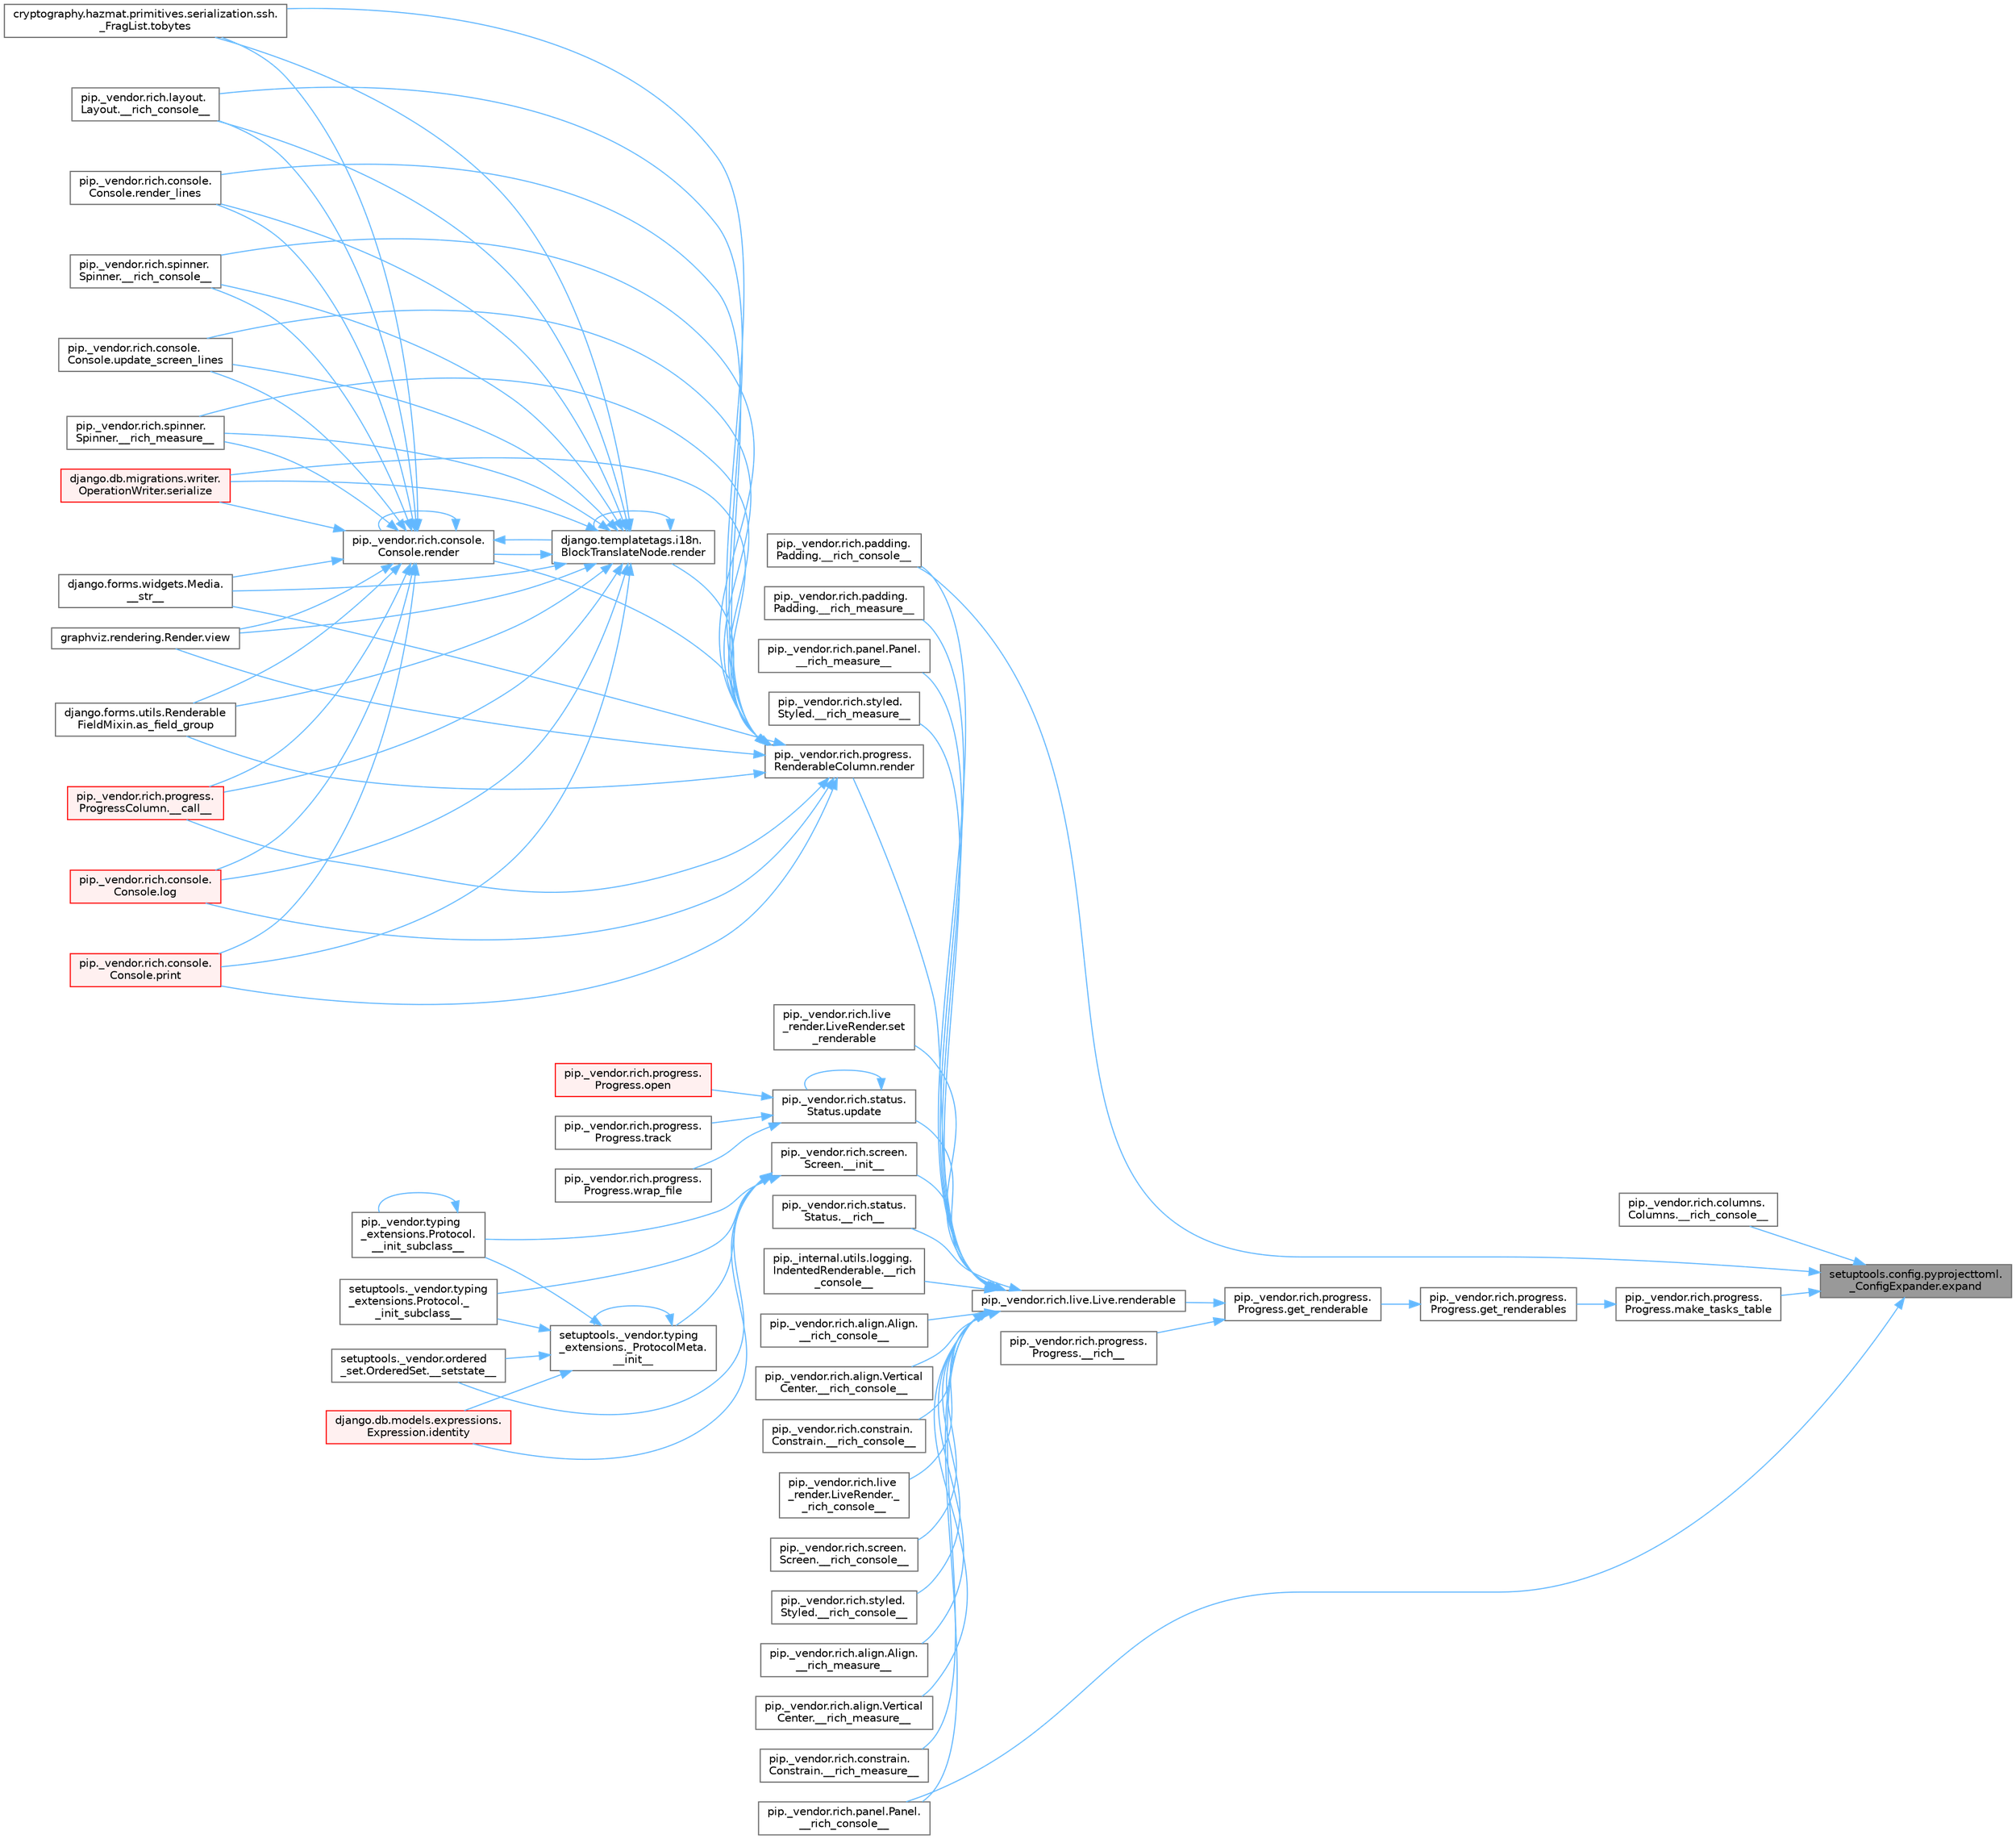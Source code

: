 digraph "setuptools.config.pyprojecttoml._ConfigExpander.expand"
{
 // LATEX_PDF_SIZE
  bgcolor="transparent";
  edge [fontname=Helvetica,fontsize=10,labelfontname=Helvetica,labelfontsize=10];
  node [fontname=Helvetica,fontsize=10,shape=box,height=0.2,width=0.4];
  rankdir="RL";
  Node1 [id="Node000001",label="setuptools.config.pyprojecttoml.\l_ConfigExpander.expand",height=0.2,width=0.4,color="gray40", fillcolor="grey60", style="filled", fontcolor="black",tooltip=" "];
  Node1 -> Node2 [id="edge1_Node000001_Node000002",dir="back",color="steelblue1",style="solid",tooltip=" "];
  Node2 [id="Node000002",label="pip._vendor.rich.columns.\lColumns.__rich_console__",height=0.2,width=0.4,color="grey40", fillcolor="white", style="filled",URL="$classpip_1_1__vendor_1_1rich_1_1columns_1_1_columns.html#aaae297ec38827f15d1d15327be4e4a12",tooltip=" "];
  Node1 -> Node3 [id="edge2_Node000001_Node000003",dir="back",color="steelblue1",style="solid",tooltip=" "];
  Node3 [id="Node000003",label="pip._vendor.rich.padding.\lPadding.__rich_console__",height=0.2,width=0.4,color="grey40", fillcolor="white", style="filled",URL="$classpip_1_1__vendor_1_1rich_1_1padding_1_1_padding.html#a23e27b4fb591fa1a4b6a04c497729077",tooltip=" "];
  Node1 -> Node4 [id="edge3_Node000001_Node000004",dir="back",color="steelblue1",style="solid",tooltip=" "];
  Node4 [id="Node000004",label="pip._vendor.rich.panel.Panel.\l__rich_console__",height=0.2,width=0.4,color="grey40", fillcolor="white", style="filled",URL="$classpip_1_1__vendor_1_1rich_1_1panel_1_1_panel.html#a6c612abd2dc827e0625fba926d709fb6",tooltip=" "];
  Node1 -> Node5 [id="edge4_Node000001_Node000005",dir="back",color="steelblue1",style="solid",tooltip=" "];
  Node5 [id="Node000005",label="pip._vendor.rich.progress.\lProgress.make_tasks_table",height=0.2,width=0.4,color="grey40", fillcolor="white", style="filled",URL="$classpip_1_1__vendor_1_1rich_1_1progress_1_1_progress.html#a42f4570b586d6cc467773cc7303b830d",tooltip=" "];
  Node5 -> Node6 [id="edge5_Node000005_Node000006",dir="back",color="steelblue1",style="solid",tooltip=" "];
  Node6 [id="Node000006",label="pip._vendor.rich.progress.\lProgress.get_renderables",height=0.2,width=0.4,color="grey40", fillcolor="white", style="filled",URL="$classpip_1_1__vendor_1_1rich_1_1progress_1_1_progress.html#ae329cb9b10713e0971717cebcf2d234f",tooltip=" "];
  Node6 -> Node7 [id="edge6_Node000006_Node000007",dir="back",color="steelblue1",style="solid",tooltip=" "];
  Node7 [id="Node000007",label="pip._vendor.rich.progress.\lProgress.get_renderable",height=0.2,width=0.4,color="grey40", fillcolor="white", style="filled",URL="$classpip_1_1__vendor_1_1rich_1_1progress_1_1_progress.html#ab746045f5e787bfde4a7a7e815b17a14",tooltip=" "];
  Node7 -> Node8 [id="edge7_Node000007_Node000008",dir="back",color="steelblue1",style="solid",tooltip=" "];
  Node8 [id="Node000008",label="pip._vendor.rich.progress.\lProgress.__rich__",height=0.2,width=0.4,color="grey40", fillcolor="white", style="filled",URL="$classpip_1_1__vendor_1_1rich_1_1progress_1_1_progress.html#adfc2c3c96fc19f9857390a0ea107bd97",tooltip=" "];
  Node7 -> Node9 [id="edge8_Node000007_Node000009",dir="back",color="steelblue1",style="solid",tooltip=" "];
  Node9 [id="Node000009",label="pip._vendor.rich.live.Live.renderable",height=0.2,width=0.4,color="grey40", fillcolor="white", style="filled",URL="$classpip_1_1__vendor_1_1rich_1_1live_1_1_live.html#adbdec7c7c6ac9070814e96b505a173c1",tooltip=" "];
  Node9 -> Node10 [id="edge9_Node000009_Node000010",dir="back",color="steelblue1",style="solid",tooltip=" "];
  Node10 [id="Node000010",label="pip._vendor.rich.screen.\lScreen.__init__",height=0.2,width=0.4,color="grey40", fillcolor="white", style="filled",URL="$classpip_1_1__vendor_1_1rich_1_1screen_1_1_screen.html#a22f6d80765fbc681aed44b087ec45446",tooltip=" "];
  Node10 -> Node11 [id="edge10_Node000010_Node000011",dir="back",color="steelblue1",style="solid",tooltip=" "];
  Node11 [id="Node000011",label="setuptools._vendor.typing\l_extensions._ProtocolMeta.\l__init__",height=0.2,width=0.4,color="grey40", fillcolor="white", style="filled",URL="$classsetuptools_1_1__vendor_1_1typing__extensions_1_1___protocol_meta.html#a7bbaff8ac6d19534b46bca363ee0b43a",tooltip=" "];
  Node11 -> Node11 [id="edge11_Node000011_Node000011",dir="back",color="steelblue1",style="solid",tooltip=" "];
  Node11 -> Node12 [id="edge12_Node000011_Node000012",dir="back",color="steelblue1",style="solid",tooltip=" "];
  Node12 [id="Node000012",label="pip._vendor.typing\l_extensions.Protocol.\l__init_subclass__",height=0.2,width=0.4,color="grey40", fillcolor="white", style="filled",URL="$classpip_1_1__vendor_1_1typing__extensions_1_1_protocol.html#a2916efc86cebb8aba6deb7fd30b33988",tooltip=" "];
  Node12 -> Node12 [id="edge13_Node000012_Node000012",dir="back",color="steelblue1",style="solid",tooltip=" "];
  Node11 -> Node13 [id="edge14_Node000011_Node000013",dir="back",color="steelblue1",style="solid",tooltip=" "];
  Node13 [id="Node000013",label="setuptools._vendor.typing\l_extensions.Protocol._\l_init_subclass__",height=0.2,width=0.4,color="grey40", fillcolor="white", style="filled",URL="$classsetuptools_1_1__vendor_1_1typing__extensions_1_1_protocol.html#ac6cbebc092a4724ab3704c5334059874",tooltip=" "];
  Node11 -> Node14 [id="edge15_Node000011_Node000014",dir="back",color="steelblue1",style="solid",tooltip=" "];
  Node14 [id="Node000014",label="setuptools._vendor.ordered\l_set.OrderedSet.__setstate__",height=0.2,width=0.4,color="grey40", fillcolor="white", style="filled",URL="$classsetuptools_1_1__vendor_1_1ordered__set_1_1_ordered_set.html#aa7f7de9d987829525d06db565fe1b4a1",tooltip=" "];
  Node11 -> Node15 [id="edge16_Node000011_Node000015",dir="back",color="steelblue1",style="solid",tooltip=" "];
  Node15 [id="Node000015",label="django.db.models.expressions.\lExpression.identity",height=0.2,width=0.4,color="red", fillcolor="#FFF0F0", style="filled",URL="$classdjango_1_1db_1_1models_1_1expressions_1_1_expression.html#a10048810b5eb8641acf3bc150731b925",tooltip=" "];
  Node10 -> Node12 [id="edge17_Node000010_Node000012",dir="back",color="steelblue1",style="solid",tooltip=" "];
  Node10 -> Node13 [id="edge18_Node000010_Node000013",dir="back",color="steelblue1",style="solid",tooltip=" "];
  Node10 -> Node14 [id="edge19_Node000010_Node000014",dir="back",color="steelblue1",style="solid",tooltip=" "];
  Node10 -> Node15 [id="edge20_Node000010_Node000015",dir="back",color="steelblue1",style="solid",tooltip=" "];
  Node9 -> Node42 [id="edge21_Node000009_Node000042",dir="back",color="steelblue1",style="solid",tooltip=" "];
  Node42 [id="Node000042",label="pip._vendor.rich.status.\lStatus.__rich__",height=0.2,width=0.4,color="grey40", fillcolor="white", style="filled",URL="$classpip_1_1__vendor_1_1rich_1_1status_1_1_status.html#ad0400b8f53bb4765ac88deb00d4b067e",tooltip=" "];
  Node9 -> Node43 [id="edge22_Node000009_Node000043",dir="back",color="steelblue1",style="solid",tooltip=" "];
  Node43 [id="Node000043",label="pip._internal.utils.logging.\lIndentedRenderable.__rich\l_console__",height=0.2,width=0.4,color="grey40", fillcolor="white", style="filled",URL="$classpip_1_1__internal_1_1utils_1_1logging_1_1_indented_renderable.html#ac062d96315bc4c32d75237b9acfa91c7",tooltip=" "];
  Node9 -> Node44 [id="edge23_Node000009_Node000044",dir="back",color="steelblue1",style="solid",tooltip=" "];
  Node44 [id="Node000044",label="pip._vendor.rich.align.Align.\l__rich_console__",height=0.2,width=0.4,color="grey40", fillcolor="white", style="filled",URL="$classpip_1_1__vendor_1_1rich_1_1align_1_1_align.html#afd4f8994e1355e2c22c2aa1145f0d400",tooltip=" "];
  Node9 -> Node45 [id="edge24_Node000009_Node000045",dir="back",color="steelblue1",style="solid",tooltip=" "];
  Node45 [id="Node000045",label="pip._vendor.rich.align.Vertical\lCenter.__rich_console__",height=0.2,width=0.4,color="grey40", fillcolor="white", style="filled",URL="$classpip_1_1__vendor_1_1rich_1_1align_1_1_vertical_center.html#a001f705e33eb498f4d9c13249aa09cd8",tooltip=" "];
  Node9 -> Node46 [id="edge25_Node000009_Node000046",dir="back",color="steelblue1",style="solid",tooltip=" "];
  Node46 [id="Node000046",label="pip._vendor.rich.constrain.\lConstrain.__rich_console__",height=0.2,width=0.4,color="grey40", fillcolor="white", style="filled",URL="$classpip_1_1__vendor_1_1rich_1_1constrain_1_1_constrain.html#ae3ecbe4f7b8575b5b65f308633f3d84a",tooltip=" "];
  Node9 -> Node47 [id="edge26_Node000009_Node000047",dir="back",color="steelblue1",style="solid",tooltip=" "];
  Node47 [id="Node000047",label="pip._vendor.rich.live\l_render.LiveRender._\l_rich_console__",height=0.2,width=0.4,color="grey40", fillcolor="white", style="filled",URL="$classpip_1_1__vendor_1_1rich_1_1live__render_1_1_live_render.html#ad912ba8e93bac99aa63c5291cf34b87b",tooltip=" "];
  Node9 -> Node3 [id="edge27_Node000009_Node000003",dir="back",color="steelblue1",style="solid",tooltip=" "];
  Node9 -> Node4 [id="edge28_Node000009_Node000004",dir="back",color="steelblue1",style="solid",tooltip=" "];
  Node9 -> Node48 [id="edge29_Node000009_Node000048",dir="back",color="steelblue1",style="solid",tooltip=" "];
  Node48 [id="Node000048",label="pip._vendor.rich.screen.\lScreen.__rich_console__",height=0.2,width=0.4,color="grey40", fillcolor="white", style="filled",URL="$classpip_1_1__vendor_1_1rich_1_1screen_1_1_screen.html#a5da09dde31d7cd9ba21f9800a67f5c04",tooltip=" "];
  Node9 -> Node49 [id="edge30_Node000009_Node000049",dir="back",color="steelblue1",style="solid",tooltip=" "];
  Node49 [id="Node000049",label="pip._vendor.rich.styled.\lStyled.__rich_console__",height=0.2,width=0.4,color="grey40", fillcolor="white", style="filled",URL="$classpip_1_1__vendor_1_1rich_1_1styled_1_1_styled.html#ad2b41aa2911394ea81c2ea590ae7d588",tooltip=" "];
  Node9 -> Node50 [id="edge31_Node000009_Node000050",dir="back",color="steelblue1",style="solid",tooltip=" "];
  Node50 [id="Node000050",label="pip._vendor.rich.align.Align.\l__rich_measure__",height=0.2,width=0.4,color="grey40", fillcolor="white", style="filled",URL="$classpip_1_1__vendor_1_1rich_1_1align_1_1_align.html#af7852bebb526ddcc7effed71efb242cf",tooltip=" "];
  Node9 -> Node51 [id="edge32_Node000009_Node000051",dir="back",color="steelblue1",style="solid",tooltip=" "];
  Node51 [id="Node000051",label="pip._vendor.rich.align.Vertical\lCenter.__rich_measure__",height=0.2,width=0.4,color="grey40", fillcolor="white", style="filled",URL="$classpip_1_1__vendor_1_1rich_1_1align_1_1_vertical_center.html#a7a692ada7be63914dd9c93489268dccf",tooltip=" "];
  Node9 -> Node52 [id="edge33_Node000009_Node000052",dir="back",color="steelblue1",style="solid",tooltip=" "];
  Node52 [id="Node000052",label="pip._vendor.rich.constrain.\lConstrain.__rich_measure__",height=0.2,width=0.4,color="grey40", fillcolor="white", style="filled",URL="$classpip_1_1__vendor_1_1rich_1_1constrain_1_1_constrain.html#afd77ff426e7fb8650f8179677c8be99d",tooltip=" "];
  Node9 -> Node53 [id="edge34_Node000009_Node000053",dir="back",color="steelblue1",style="solid",tooltip=" "];
  Node53 [id="Node000053",label="pip._vendor.rich.padding.\lPadding.__rich_measure__",height=0.2,width=0.4,color="grey40", fillcolor="white", style="filled",URL="$classpip_1_1__vendor_1_1rich_1_1padding_1_1_padding.html#a54c9564b765b9835d72f4390b0753b1d",tooltip=" "];
  Node9 -> Node54 [id="edge35_Node000009_Node000054",dir="back",color="steelblue1",style="solid",tooltip=" "];
  Node54 [id="Node000054",label="pip._vendor.rich.panel.Panel.\l__rich_measure__",height=0.2,width=0.4,color="grey40", fillcolor="white", style="filled",URL="$classpip_1_1__vendor_1_1rich_1_1panel_1_1_panel.html#afe0c3ee9c576add635acabbcabd69263",tooltip=" "];
  Node9 -> Node55 [id="edge36_Node000009_Node000055",dir="back",color="steelblue1",style="solid",tooltip=" "];
  Node55 [id="Node000055",label="pip._vendor.rich.styled.\lStyled.__rich_measure__",height=0.2,width=0.4,color="grey40", fillcolor="white", style="filled",URL="$classpip_1_1__vendor_1_1rich_1_1styled_1_1_styled.html#acc2c5f9df88cf6b573238c8deab40ef1",tooltip=" "];
  Node9 -> Node56 [id="edge37_Node000009_Node000056",dir="back",color="steelblue1",style="solid",tooltip=" "];
  Node56 [id="Node000056",label="pip._vendor.rich.progress.\lRenderableColumn.render",height=0.2,width=0.4,color="grey40", fillcolor="white", style="filled",URL="$classpip_1_1__vendor_1_1rich_1_1progress_1_1_renderable_column.html#ab9778a61564a147ed0134e7b045a3858",tooltip=" "];
  Node56 -> Node57 [id="edge38_Node000056_Node000057",dir="back",color="steelblue1",style="solid",tooltip=" "];
  Node57 [id="Node000057",label="pip._vendor.rich.progress.\lProgressColumn.__call__",height=0.2,width=0.4,color="red", fillcolor="#FFF0F0", style="filled",URL="$classpip_1_1__vendor_1_1rich_1_1progress_1_1_progress_column.html#ae0c399be74222f949edb0fa5324cf6ea",tooltip=" "];
  Node56 -> Node60 [id="edge39_Node000056_Node000060",dir="back",color="steelblue1",style="solid",tooltip=" "];
  Node60 [id="Node000060",label="pip._vendor.rich.layout.\lLayout.__rich_console__",height=0.2,width=0.4,color="grey40", fillcolor="white", style="filled",URL="$classpip_1_1__vendor_1_1rich_1_1layout_1_1_layout.html#ac39cb3d17d2b0324ee1b0dada41a3ebd",tooltip=" "];
  Node56 -> Node61 [id="edge40_Node000056_Node000061",dir="back",color="steelblue1",style="solid",tooltip=" "];
  Node61 [id="Node000061",label="pip._vendor.rich.spinner.\lSpinner.__rich_console__",height=0.2,width=0.4,color="grey40", fillcolor="white", style="filled",URL="$classpip_1_1__vendor_1_1rich_1_1spinner_1_1_spinner.html#a6883d8dced19ac48d4dfc74f776357fd",tooltip=" "];
  Node56 -> Node62 [id="edge41_Node000056_Node000062",dir="back",color="steelblue1",style="solid",tooltip=" "];
  Node62 [id="Node000062",label="pip._vendor.rich.spinner.\lSpinner.__rich_measure__",height=0.2,width=0.4,color="grey40", fillcolor="white", style="filled",URL="$classpip_1_1__vendor_1_1rich_1_1spinner_1_1_spinner.html#a89745682c823c44a31bae8e8d07869f5",tooltip=" "];
  Node56 -> Node63 [id="edge42_Node000056_Node000063",dir="back",color="steelblue1",style="solid",tooltip=" "];
  Node63 [id="Node000063",label="django.forms.widgets.Media.\l__str__",height=0.2,width=0.4,color="grey40", fillcolor="white", style="filled",URL="$classdjango_1_1forms_1_1widgets_1_1_media.html#ae1651710548a7d9f14f036d035012d21",tooltip=" "];
  Node56 -> Node64 [id="edge43_Node000056_Node000064",dir="back",color="steelblue1",style="solid",tooltip=" "];
  Node64 [id="Node000064",label="django.forms.utils.Renderable\lFieldMixin.as_field_group",height=0.2,width=0.4,color="grey40", fillcolor="white", style="filled",URL="$classdjango_1_1forms_1_1utils_1_1_renderable_field_mixin.html#a1e9a1b4f790ea694431554267fd5d74c",tooltip=" "];
  Node56 -> Node65 [id="edge44_Node000056_Node000065",dir="back",color="steelblue1",style="solid",tooltip=" "];
  Node65 [id="Node000065",label="pip._vendor.rich.console.\lConsole.log",height=0.2,width=0.4,color="red", fillcolor="#FFF0F0", style="filled",URL="$classpip_1_1__vendor_1_1rich_1_1console_1_1_console.html#af9c77e39f9413fc2b134c60cfa23b0f1",tooltip=" "];
  Node56 -> Node453 [id="edge45_Node000056_Node000453",dir="back",color="steelblue1",style="solid",tooltip=" "];
  Node453 [id="Node000453",label="pip._vendor.rich.console.\lConsole.print",height=0.2,width=0.4,color="red", fillcolor="#FFF0F0", style="filled",URL="$classpip_1_1__vendor_1_1rich_1_1console_1_1_console.html#af954370cdbb49236b597f2c11064549d",tooltip=" "];
  Node56 -> Node535 [id="edge46_Node000056_Node000535",dir="back",color="steelblue1",style="solid",tooltip=" "];
  Node535 [id="Node000535",label="django.templatetags.i18n.\lBlockTranslateNode.render",height=0.2,width=0.4,color="grey40", fillcolor="white", style="filled",URL="$classdjango_1_1templatetags_1_1i18n_1_1_block_translate_node.html#aaf05bebfd02c1c4b676387ada0357832",tooltip=" "];
  Node535 -> Node57 [id="edge47_Node000535_Node000057",dir="back",color="steelblue1",style="solid",tooltip=" "];
  Node535 -> Node60 [id="edge48_Node000535_Node000060",dir="back",color="steelblue1",style="solid",tooltip=" "];
  Node535 -> Node61 [id="edge49_Node000535_Node000061",dir="back",color="steelblue1",style="solid",tooltip=" "];
  Node535 -> Node62 [id="edge50_Node000535_Node000062",dir="back",color="steelblue1",style="solid",tooltip=" "];
  Node535 -> Node63 [id="edge51_Node000535_Node000063",dir="back",color="steelblue1",style="solid",tooltip=" "];
  Node535 -> Node64 [id="edge52_Node000535_Node000064",dir="back",color="steelblue1",style="solid",tooltip=" "];
  Node535 -> Node65 [id="edge53_Node000535_Node000065",dir="back",color="steelblue1",style="solid",tooltip=" "];
  Node535 -> Node453 [id="edge54_Node000535_Node000453",dir="back",color="steelblue1",style="solid",tooltip=" "];
  Node535 -> Node535 [id="edge55_Node000535_Node000535",dir="back",color="steelblue1",style="solid",tooltip=" "];
  Node535 -> Node536 [id="edge56_Node000535_Node000536",dir="back",color="steelblue1",style="solid",tooltip=" "];
  Node536 [id="Node000536",label="pip._vendor.rich.console.\lConsole.render",height=0.2,width=0.4,color="grey40", fillcolor="white", style="filled",URL="$classpip_1_1__vendor_1_1rich_1_1console_1_1_console.html#a9551b8254c573105adde80622393a938",tooltip=" "];
  Node536 -> Node57 [id="edge57_Node000536_Node000057",dir="back",color="steelblue1",style="solid",tooltip=" "];
  Node536 -> Node60 [id="edge58_Node000536_Node000060",dir="back",color="steelblue1",style="solid",tooltip=" "];
  Node536 -> Node61 [id="edge59_Node000536_Node000061",dir="back",color="steelblue1",style="solid",tooltip=" "];
  Node536 -> Node62 [id="edge60_Node000536_Node000062",dir="back",color="steelblue1",style="solid",tooltip=" "];
  Node536 -> Node63 [id="edge61_Node000536_Node000063",dir="back",color="steelblue1",style="solid",tooltip=" "];
  Node536 -> Node64 [id="edge62_Node000536_Node000064",dir="back",color="steelblue1",style="solid",tooltip=" "];
  Node536 -> Node65 [id="edge63_Node000536_Node000065",dir="back",color="steelblue1",style="solid",tooltip=" "];
  Node536 -> Node453 [id="edge64_Node000536_Node000453",dir="back",color="steelblue1",style="solid",tooltip=" "];
  Node536 -> Node535 [id="edge65_Node000536_Node000535",dir="back",color="steelblue1",style="solid",tooltip=" "];
  Node536 -> Node536 [id="edge66_Node000536_Node000536",dir="back",color="steelblue1",style="solid",tooltip=" "];
  Node536 -> Node537 [id="edge67_Node000536_Node000537",dir="back",color="steelblue1",style="solid",tooltip=" "];
  Node537 [id="Node000537",label="pip._vendor.rich.console.\lConsole.render_lines",height=0.2,width=0.4,color="grey40", fillcolor="white", style="filled",URL="$classpip_1_1__vendor_1_1rich_1_1console_1_1_console.html#a5818808a49db20c5bee6986425f96f14",tooltip=" "];
  Node536 -> Node538 [id="edge68_Node000536_Node000538",dir="back",color="steelblue1",style="solid",tooltip=" "];
  Node538 [id="Node000538",label="django.db.migrations.writer.\lOperationWriter.serialize",height=0.2,width=0.4,color="red", fillcolor="#FFF0F0", style="filled",URL="$classdjango_1_1db_1_1migrations_1_1writer_1_1_operation_writer.html#a866e8d13e1c54a35d74e9a6b0383b2f8",tooltip=" "];
  Node536 -> Node610 [id="edge69_Node000536_Node000610",dir="back",color="steelblue1",style="solid",tooltip=" "];
  Node610 [id="Node000610",label="cryptography.hazmat.primitives.serialization.ssh.\l_FragList.tobytes",height=0.2,width=0.4,color="grey40", fillcolor="white", style="filled",URL="$classcryptography_1_1hazmat_1_1primitives_1_1serialization_1_1ssh_1_1___frag_list.html#a195dd4e7c741624829a13af53fa3de38",tooltip=" "];
  Node536 -> Node611 [id="edge70_Node000536_Node000611",dir="back",color="steelblue1",style="solid",tooltip=" "];
  Node611 [id="Node000611",label="pip._vendor.rich.console.\lConsole.update_screen_lines",height=0.2,width=0.4,color="grey40", fillcolor="white", style="filled",URL="$classpip_1_1__vendor_1_1rich_1_1console_1_1_console.html#a21cfe5af86ec7533f23d45fe2969817e",tooltip=" "];
  Node536 -> Node612 [id="edge71_Node000536_Node000612",dir="back",color="steelblue1",style="solid",tooltip=" "];
  Node612 [id="Node000612",label="graphviz.rendering.Render.view",height=0.2,width=0.4,color="grey40", fillcolor="white", style="filled",URL="$classgraphviz_1_1rendering_1_1_render.html#a53169c422996b9a7e92b5580c13914e2",tooltip=" "];
  Node535 -> Node537 [id="edge72_Node000535_Node000537",dir="back",color="steelblue1",style="solid",tooltip=" "];
  Node535 -> Node538 [id="edge73_Node000535_Node000538",dir="back",color="steelblue1",style="solid",tooltip=" "];
  Node535 -> Node610 [id="edge74_Node000535_Node000610",dir="back",color="steelblue1",style="solid",tooltip=" "];
  Node535 -> Node611 [id="edge75_Node000535_Node000611",dir="back",color="steelblue1",style="solid",tooltip=" "];
  Node535 -> Node612 [id="edge76_Node000535_Node000612",dir="back",color="steelblue1",style="solid",tooltip=" "];
  Node56 -> Node536 [id="edge77_Node000056_Node000536",dir="back",color="steelblue1",style="solid",tooltip=" "];
  Node56 -> Node537 [id="edge78_Node000056_Node000537",dir="back",color="steelblue1",style="solid",tooltip=" "];
  Node56 -> Node538 [id="edge79_Node000056_Node000538",dir="back",color="steelblue1",style="solid",tooltip=" "];
  Node56 -> Node610 [id="edge80_Node000056_Node000610",dir="back",color="steelblue1",style="solid",tooltip=" "];
  Node56 -> Node611 [id="edge81_Node000056_Node000611",dir="back",color="steelblue1",style="solid",tooltip=" "];
  Node56 -> Node612 [id="edge82_Node000056_Node000612",dir="back",color="steelblue1",style="solid",tooltip=" "];
  Node9 -> Node3177 [id="edge83_Node000009_Node003177",dir="back",color="steelblue1",style="solid",tooltip=" "];
  Node3177 [id="Node003177",label="pip._vendor.rich.live\l_render.LiveRender.set\l_renderable",height=0.2,width=0.4,color="grey40", fillcolor="white", style="filled",URL="$classpip_1_1__vendor_1_1rich_1_1live__render_1_1_live_render.html#a3e10f6ca40eb275b181a0c2e61855e9d",tooltip=" "];
  Node9 -> Node3178 [id="edge84_Node000009_Node003178",dir="back",color="steelblue1",style="solid",tooltip=" "];
  Node3178 [id="Node003178",label="pip._vendor.rich.status.\lStatus.update",height=0.2,width=0.4,color="grey40", fillcolor="white", style="filled",URL="$classpip_1_1__vendor_1_1rich_1_1status_1_1_status.html#a247833e956938350361ef6419697f7f3",tooltip=" "];
  Node3178 -> Node133 [id="edge85_Node003178_Node000133",dir="back",color="steelblue1",style="solid",tooltip=" "];
  Node133 [id="Node000133",label="pip._vendor.rich.progress.\lProgress.open",height=0.2,width=0.4,color="red", fillcolor="#FFF0F0", style="filled",URL="$classpip_1_1__vendor_1_1rich_1_1progress_1_1_progress.html#a204bface9fc63d04e72844b751bcd8e3",tooltip=" "];
  Node3178 -> Node711 [id="edge86_Node003178_Node000711",dir="back",color="steelblue1",style="solid",tooltip=" "];
  Node711 [id="Node000711",label="pip._vendor.rich.progress.\lProgress.track",height=0.2,width=0.4,color="grey40", fillcolor="white", style="filled",URL="$classpip_1_1__vendor_1_1rich_1_1progress_1_1_progress.html#aee9ea5592b98f74ebb5acb76bc499601",tooltip=" "];
  Node3178 -> Node3178 [id="edge87_Node003178_Node003178",dir="back",color="steelblue1",style="solid",tooltip=" "];
  Node3178 -> Node712 [id="edge88_Node003178_Node000712",dir="back",color="steelblue1",style="solid",tooltip=" "];
  Node712 [id="Node000712",label="pip._vendor.rich.progress.\lProgress.wrap_file",height=0.2,width=0.4,color="grey40", fillcolor="white", style="filled",URL="$classpip_1_1__vendor_1_1rich_1_1progress_1_1_progress.html#a53efbf901b66a0000b6d3fd0c53250be",tooltip=" "];
}

